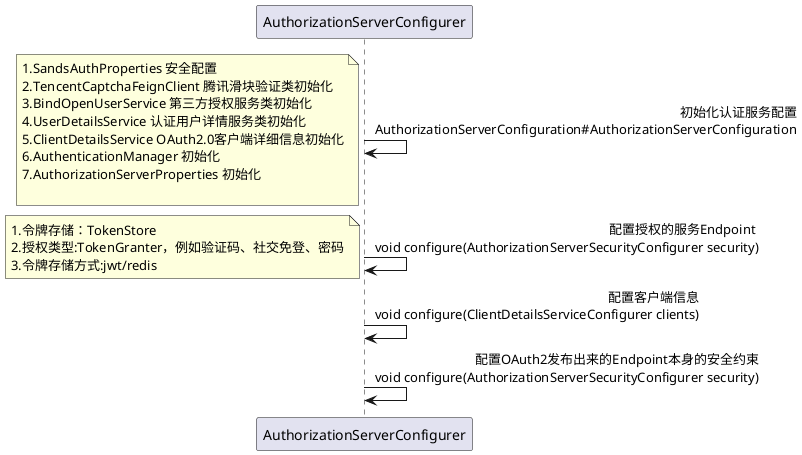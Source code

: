 @startuml
'participant ClientDetailsService  as client_detail
participant AuthorizationServerConfigurer  as author_config


skinparam sequenceMessageAlign right
'
'' 服务启动时初始化OAuth2.0客户端详细信息，在 @Configuration 注解标记的配置类中的 @Bean 方法执行完成后，@PostConstruct 注解标记的方法会被调用
'client_detail->client_detail:OAuth2.0客户端详细信息初始化\n ClientDetailsServiceImpl#initClients

' AuthorizationServerConfigurer的实现类会包含一组默认的配置，例如授权码模式、密码模式等，以便快速地搭建一个基本的 OAuth 2.0 授权服务器
author_config->author_config:初始化认证服务配置\n AuthorizationServerConfiguration#AuthorizationServerConfiguration

note left
1.SandsAuthProperties 安全配置
2.TencentCaptchaFeignClient 腾讯滑块验证类初始化
3.BindOpenUserService 第三方授权服务类初始化
4.UserDetailsService 认证用户详情服务类初始化
5.ClientDetailsService OAuth2.0客户端详细信息初始化
6.AuthenticationManager 初始化
7.AuthorizationServerProperties 初始化

end note

'AuthorizationServerConfigurer#configure
author_config->author_config:配置授权的服务Endpoint \n void configure(AuthorizationServerSecurityConfigurer security)


note left
1.令牌存储：TokenStore
2.授权类型:TokenGranter，例如验证码、社交免登、密码
3.令牌存储方式:jwt/redis
end note

author_config->author_config:配置客户端信息\n void configure(ClientDetailsServiceConfigurer clients)

author_config->author_config:配置OAuth2发布出来的Endpoint本身的安全约束\n void configure(AuthorizationServerSecurityConfigurer security)




@enduml